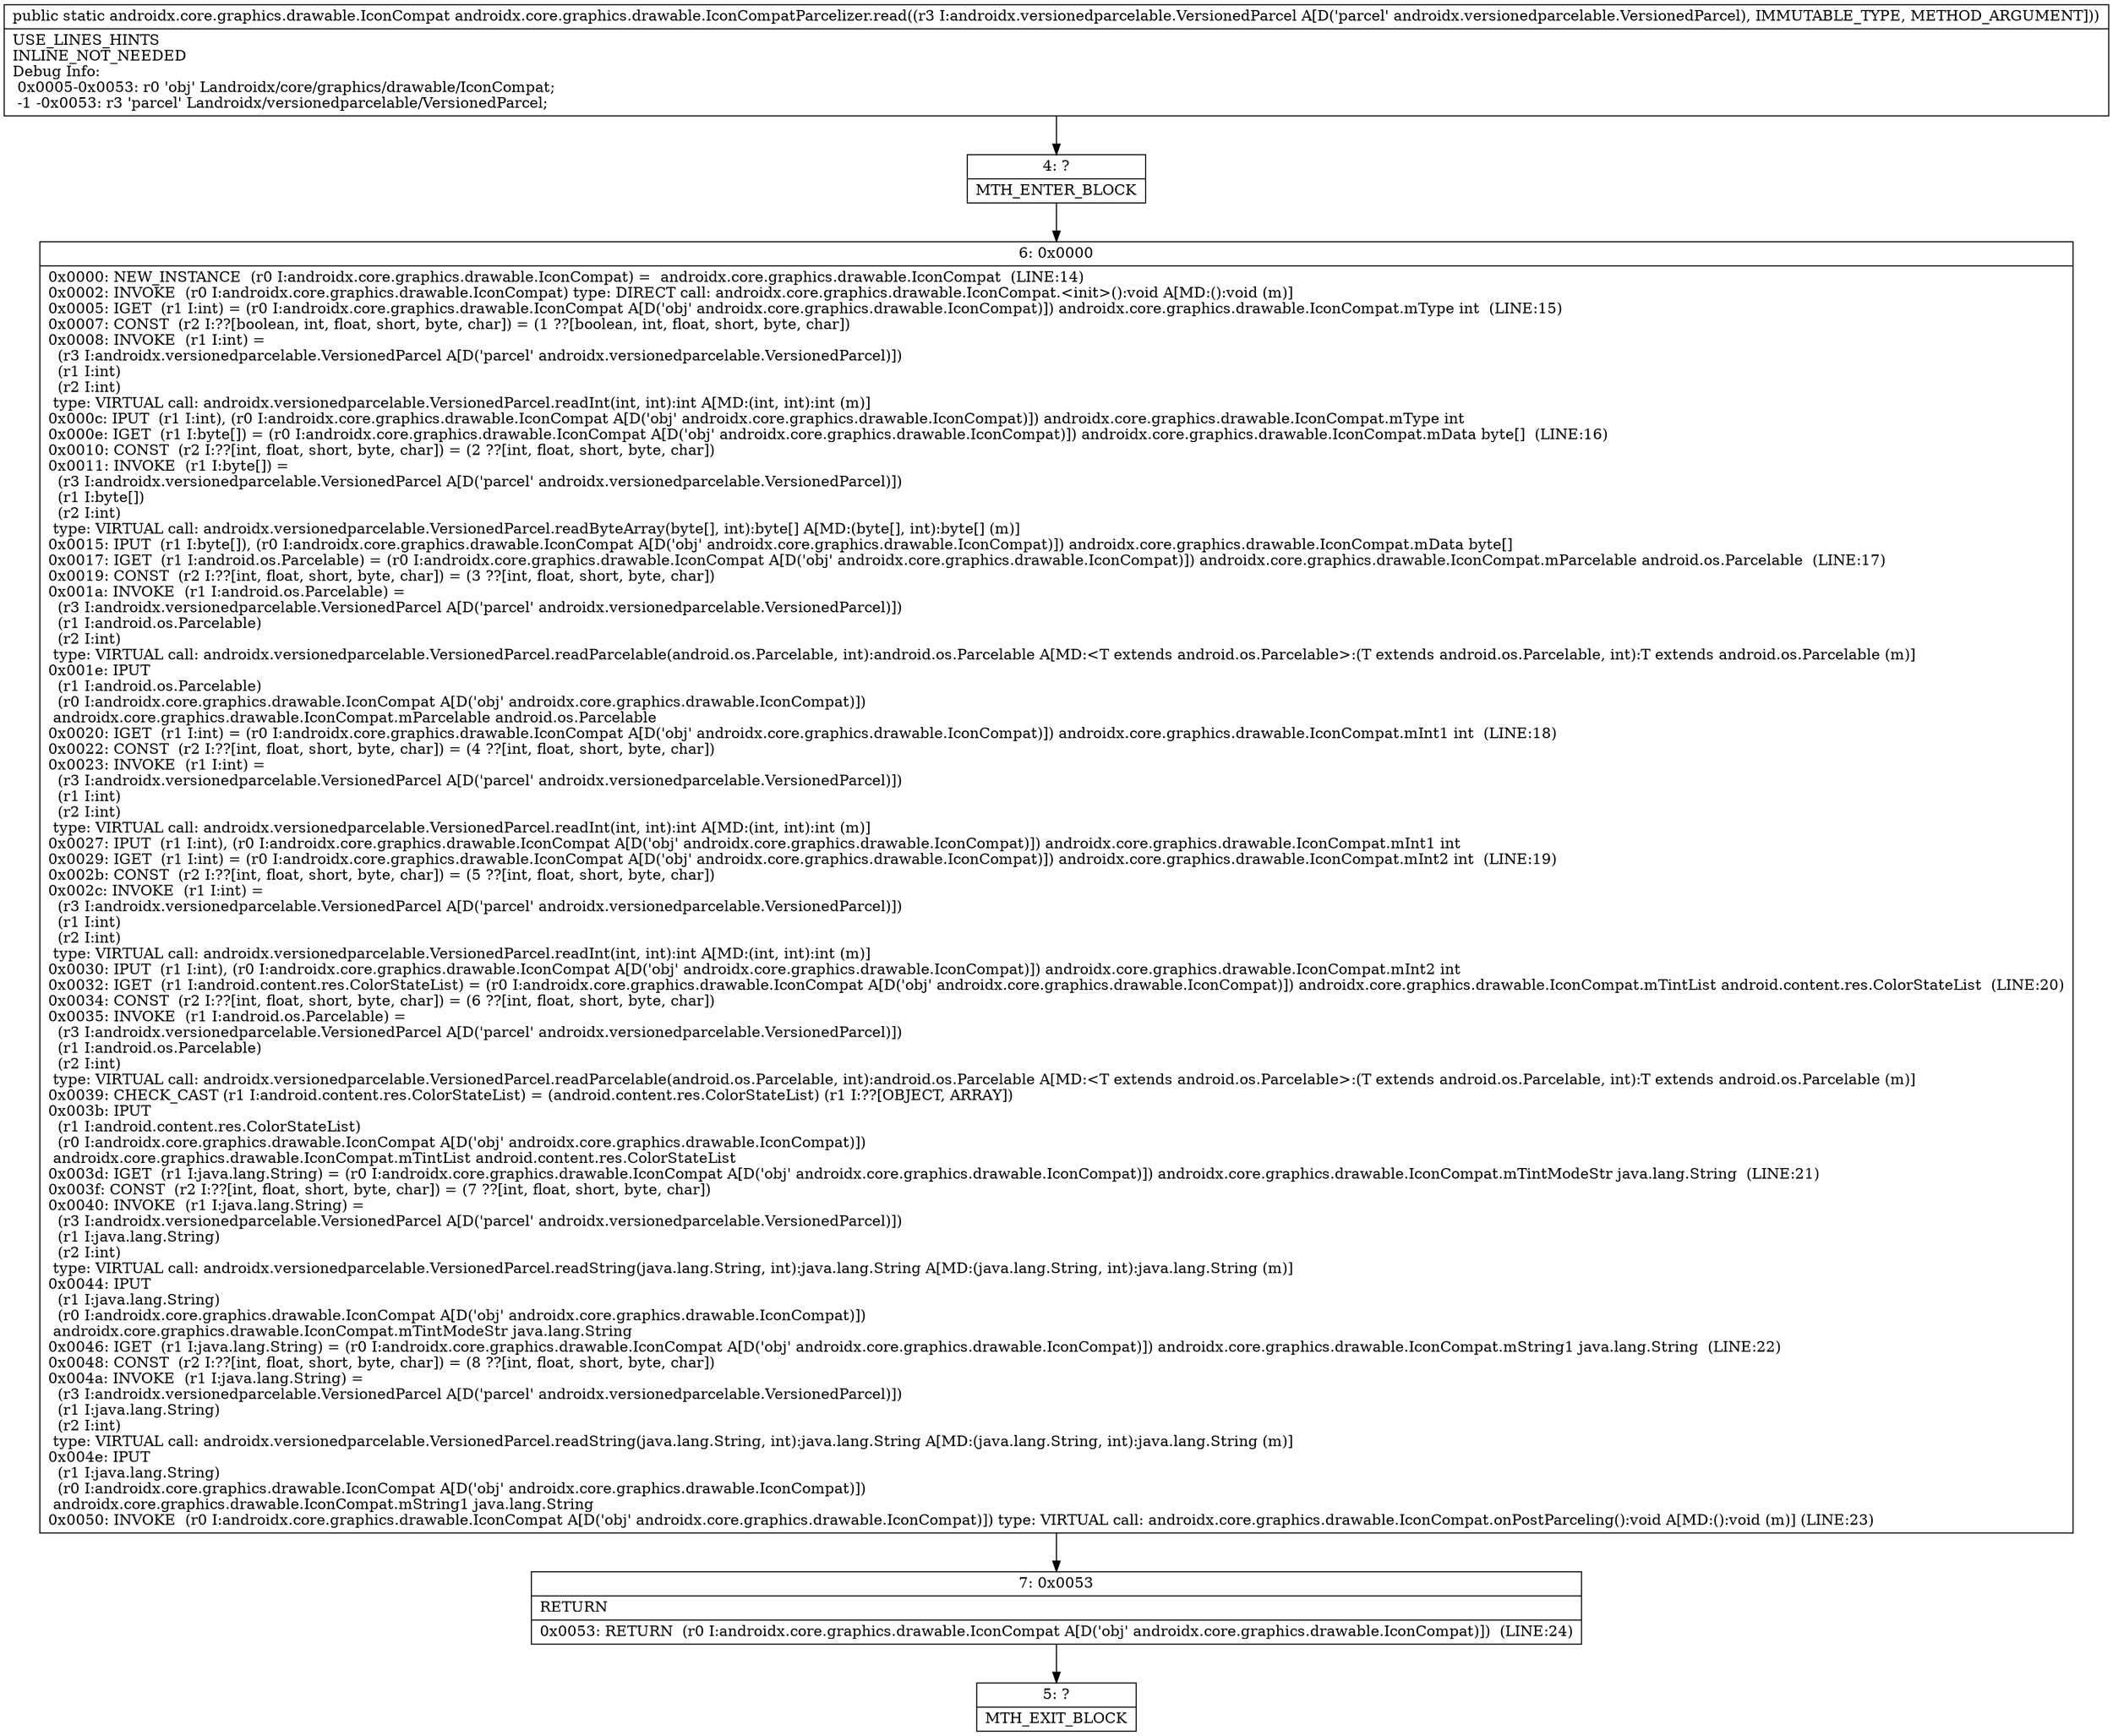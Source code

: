 digraph "CFG forandroidx.core.graphics.drawable.IconCompatParcelizer.read(Landroidx\/versionedparcelable\/VersionedParcel;)Landroidx\/core\/graphics\/drawable\/IconCompat;" {
Node_4 [shape=record,label="{4\:\ ?|MTH_ENTER_BLOCK\l}"];
Node_6 [shape=record,label="{6\:\ 0x0000|0x0000: NEW_INSTANCE  (r0 I:androidx.core.graphics.drawable.IconCompat) =  androidx.core.graphics.drawable.IconCompat  (LINE:14)\l0x0002: INVOKE  (r0 I:androidx.core.graphics.drawable.IconCompat) type: DIRECT call: androidx.core.graphics.drawable.IconCompat.\<init\>():void A[MD:():void (m)]\l0x0005: IGET  (r1 I:int) = (r0 I:androidx.core.graphics.drawable.IconCompat A[D('obj' androidx.core.graphics.drawable.IconCompat)]) androidx.core.graphics.drawable.IconCompat.mType int  (LINE:15)\l0x0007: CONST  (r2 I:??[boolean, int, float, short, byte, char]) = (1 ??[boolean, int, float, short, byte, char]) \l0x0008: INVOKE  (r1 I:int) = \l  (r3 I:androidx.versionedparcelable.VersionedParcel A[D('parcel' androidx.versionedparcelable.VersionedParcel)])\l  (r1 I:int)\l  (r2 I:int)\l type: VIRTUAL call: androidx.versionedparcelable.VersionedParcel.readInt(int, int):int A[MD:(int, int):int (m)]\l0x000c: IPUT  (r1 I:int), (r0 I:androidx.core.graphics.drawable.IconCompat A[D('obj' androidx.core.graphics.drawable.IconCompat)]) androidx.core.graphics.drawable.IconCompat.mType int \l0x000e: IGET  (r1 I:byte[]) = (r0 I:androidx.core.graphics.drawable.IconCompat A[D('obj' androidx.core.graphics.drawable.IconCompat)]) androidx.core.graphics.drawable.IconCompat.mData byte[]  (LINE:16)\l0x0010: CONST  (r2 I:??[int, float, short, byte, char]) = (2 ??[int, float, short, byte, char]) \l0x0011: INVOKE  (r1 I:byte[]) = \l  (r3 I:androidx.versionedparcelable.VersionedParcel A[D('parcel' androidx.versionedparcelable.VersionedParcel)])\l  (r1 I:byte[])\l  (r2 I:int)\l type: VIRTUAL call: androidx.versionedparcelable.VersionedParcel.readByteArray(byte[], int):byte[] A[MD:(byte[], int):byte[] (m)]\l0x0015: IPUT  (r1 I:byte[]), (r0 I:androidx.core.graphics.drawable.IconCompat A[D('obj' androidx.core.graphics.drawable.IconCompat)]) androidx.core.graphics.drawable.IconCompat.mData byte[] \l0x0017: IGET  (r1 I:android.os.Parcelable) = (r0 I:androidx.core.graphics.drawable.IconCompat A[D('obj' androidx.core.graphics.drawable.IconCompat)]) androidx.core.graphics.drawable.IconCompat.mParcelable android.os.Parcelable  (LINE:17)\l0x0019: CONST  (r2 I:??[int, float, short, byte, char]) = (3 ??[int, float, short, byte, char]) \l0x001a: INVOKE  (r1 I:android.os.Parcelable) = \l  (r3 I:androidx.versionedparcelable.VersionedParcel A[D('parcel' androidx.versionedparcelable.VersionedParcel)])\l  (r1 I:android.os.Parcelable)\l  (r2 I:int)\l type: VIRTUAL call: androidx.versionedparcelable.VersionedParcel.readParcelable(android.os.Parcelable, int):android.os.Parcelable A[MD:\<T extends android.os.Parcelable\>:(T extends android.os.Parcelable, int):T extends android.os.Parcelable (m)]\l0x001e: IPUT  \l  (r1 I:android.os.Parcelable)\l  (r0 I:androidx.core.graphics.drawable.IconCompat A[D('obj' androidx.core.graphics.drawable.IconCompat)])\l androidx.core.graphics.drawable.IconCompat.mParcelable android.os.Parcelable \l0x0020: IGET  (r1 I:int) = (r0 I:androidx.core.graphics.drawable.IconCompat A[D('obj' androidx.core.graphics.drawable.IconCompat)]) androidx.core.graphics.drawable.IconCompat.mInt1 int  (LINE:18)\l0x0022: CONST  (r2 I:??[int, float, short, byte, char]) = (4 ??[int, float, short, byte, char]) \l0x0023: INVOKE  (r1 I:int) = \l  (r3 I:androidx.versionedparcelable.VersionedParcel A[D('parcel' androidx.versionedparcelable.VersionedParcel)])\l  (r1 I:int)\l  (r2 I:int)\l type: VIRTUAL call: androidx.versionedparcelable.VersionedParcel.readInt(int, int):int A[MD:(int, int):int (m)]\l0x0027: IPUT  (r1 I:int), (r0 I:androidx.core.graphics.drawable.IconCompat A[D('obj' androidx.core.graphics.drawable.IconCompat)]) androidx.core.graphics.drawable.IconCompat.mInt1 int \l0x0029: IGET  (r1 I:int) = (r0 I:androidx.core.graphics.drawable.IconCompat A[D('obj' androidx.core.graphics.drawable.IconCompat)]) androidx.core.graphics.drawable.IconCompat.mInt2 int  (LINE:19)\l0x002b: CONST  (r2 I:??[int, float, short, byte, char]) = (5 ??[int, float, short, byte, char]) \l0x002c: INVOKE  (r1 I:int) = \l  (r3 I:androidx.versionedparcelable.VersionedParcel A[D('parcel' androidx.versionedparcelable.VersionedParcel)])\l  (r1 I:int)\l  (r2 I:int)\l type: VIRTUAL call: androidx.versionedparcelable.VersionedParcel.readInt(int, int):int A[MD:(int, int):int (m)]\l0x0030: IPUT  (r1 I:int), (r0 I:androidx.core.graphics.drawable.IconCompat A[D('obj' androidx.core.graphics.drawable.IconCompat)]) androidx.core.graphics.drawable.IconCompat.mInt2 int \l0x0032: IGET  (r1 I:android.content.res.ColorStateList) = (r0 I:androidx.core.graphics.drawable.IconCompat A[D('obj' androidx.core.graphics.drawable.IconCompat)]) androidx.core.graphics.drawable.IconCompat.mTintList android.content.res.ColorStateList  (LINE:20)\l0x0034: CONST  (r2 I:??[int, float, short, byte, char]) = (6 ??[int, float, short, byte, char]) \l0x0035: INVOKE  (r1 I:android.os.Parcelable) = \l  (r3 I:androidx.versionedparcelable.VersionedParcel A[D('parcel' androidx.versionedparcelable.VersionedParcel)])\l  (r1 I:android.os.Parcelable)\l  (r2 I:int)\l type: VIRTUAL call: androidx.versionedparcelable.VersionedParcel.readParcelable(android.os.Parcelable, int):android.os.Parcelable A[MD:\<T extends android.os.Parcelable\>:(T extends android.os.Parcelable, int):T extends android.os.Parcelable (m)]\l0x0039: CHECK_CAST (r1 I:android.content.res.ColorStateList) = (android.content.res.ColorStateList) (r1 I:??[OBJECT, ARRAY]) \l0x003b: IPUT  \l  (r1 I:android.content.res.ColorStateList)\l  (r0 I:androidx.core.graphics.drawable.IconCompat A[D('obj' androidx.core.graphics.drawable.IconCompat)])\l androidx.core.graphics.drawable.IconCompat.mTintList android.content.res.ColorStateList \l0x003d: IGET  (r1 I:java.lang.String) = (r0 I:androidx.core.graphics.drawable.IconCompat A[D('obj' androidx.core.graphics.drawable.IconCompat)]) androidx.core.graphics.drawable.IconCompat.mTintModeStr java.lang.String  (LINE:21)\l0x003f: CONST  (r2 I:??[int, float, short, byte, char]) = (7 ??[int, float, short, byte, char]) \l0x0040: INVOKE  (r1 I:java.lang.String) = \l  (r3 I:androidx.versionedparcelable.VersionedParcel A[D('parcel' androidx.versionedparcelable.VersionedParcel)])\l  (r1 I:java.lang.String)\l  (r2 I:int)\l type: VIRTUAL call: androidx.versionedparcelable.VersionedParcel.readString(java.lang.String, int):java.lang.String A[MD:(java.lang.String, int):java.lang.String (m)]\l0x0044: IPUT  \l  (r1 I:java.lang.String)\l  (r0 I:androidx.core.graphics.drawable.IconCompat A[D('obj' androidx.core.graphics.drawable.IconCompat)])\l androidx.core.graphics.drawable.IconCompat.mTintModeStr java.lang.String \l0x0046: IGET  (r1 I:java.lang.String) = (r0 I:androidx.core.graphics.drawable.IconCompat A[D('obj' androidx.core.graphics.drawable.IconCompat)]) androidx.core.graphics.drawable.IconCompat.mString1 java.lang.String  (LINE:22)\l0x0048: CONST  (r2 I:??[int, float, short, byte, char]) = (8 ??[int, float, short, byte, char]) \l0x004a: INVOKE  (r1 I:java.lang.String) = \l  (r3 I:androidx.versionedparcelable.VersionedParcel A[D('parcel' androidx.versionedparcelable.VersionedParcel)])\l  (r1 I:java.lang.String)\l  (r2 I:int)\l type: VIRTUAL call: androidx.versionedparcelable.VersionedParcel.readString(java.lang.String, int):java.lang.String A[MD:(java.lang.String, int):java.lang.String (m)]\l0x004e: IPUT  \l  (r1 I:java.lang.String)\l  (r0 I:androidx.core.graphics.drawable.IconCompat A[D('obj' androidx.core.graphics.drawable.IconCompat)])\l androidx.core.graphics.drawable.IconCompat.mString1 java.lang.String \l0x0050: INVOKE  (r0 I:androidx.core.graphics.drawable.IconCompat A[D('obj' androidx.core.graphics.drawable.IconCompat)]) type: VIRTUAL call: androidx.core.graphics.drawable.IconCompat.onPostParceling():void A[MD:():void (m)] (LINE:23)\l}"];
Node_7 [shape=record,label="{7\:\ 0x0053|RETURN\l|0x0053: RETURN  (r0 I:androidx.core.graphics.drawable.IconCompat A[D('obj' androidx.core.graphics.drawable.IconCompat)])  (LINE:24)\l}"];
Node_5 [shape=record,label="{5\:\ ?|MTH_EXIT_BLOCK\l}"];
MethodNode[shape=record,label="{public static androidx.core.graphics.drawable.IconCompat androidx.core.graphics.drawable.IconCompatParcelizer.read((r3 I:androidx.versionedparcelable.VersionedParcel A[D('parcel' androidx.versionedparcelable.VersionedParcel), IMMUTABLE_TYPE, METHOD_ARGUMENT]))  | USE_LINES_HINTS\lINLINE_NOT_NEEDED\lDebug Info:\l  0x0005\-0x0053: r0 'obj' Landroidx\/core\/graphics\/drawable\/IconCompat;\l  \-1 \-0x0053: r3 'parcel' Landroidx\/versionedparcelable\/VersionedParcel;\l}"];
MethodNode -> Node_4;Node_4 -> Node_6;
Node_6 -> Node_7;
Node_7 -> Node_5;
}

